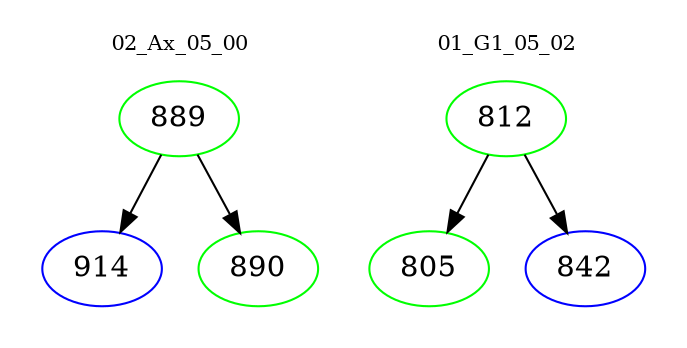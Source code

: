 digraph{
subgraph cluster_0 {
color = white
label = "02_Ax_05_00";
fontsize=10;
T0_889 [label="889", color="green"]
T0_889 -> T0_914 [color="black"]
T0_914 [label="914", color="blue"]
T0_889 -> T0_890 [color="black"]
T0_890 [label="890", color="green"]
}
subgraph cluster_1 {
color = white
label = "01_G1_05_02";
fontsize=10;
T1_812 [label="812", color="green"]
T1_812 -> T1_805 [color="black"]
T1_805 [label="805", color="green"]
T1_812 -> T1_842 [color="black"]
T1_842 [label="842", color="blue"]
}
}
